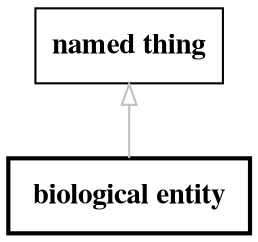 // biolink model
digraph {
	graph [fontsize=32 penwidth=5]
	node [color=black fontname="times bold" shape=rectangle]
	edge [color=gray fontcolor=darkgray]
	"biological entity" [label=" biological entity " style=bold]
	"named thing" -> "biological entity" [label="" arrowtail=onormal dir=back]
}
